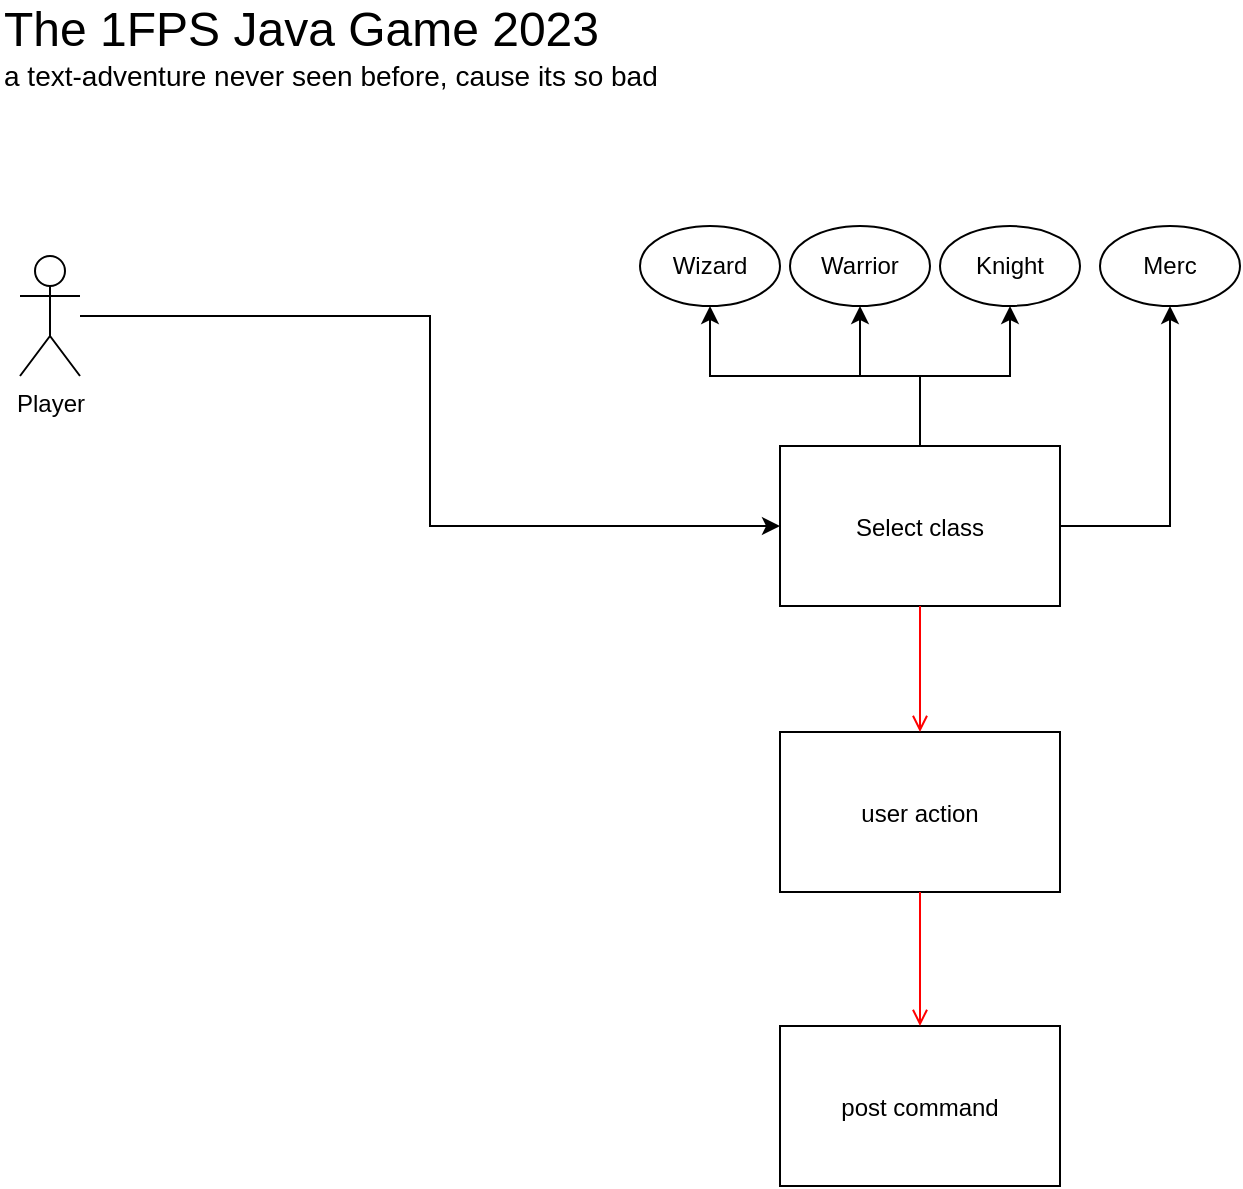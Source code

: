 <mxfile version="22.0.8" type="github">
  <diagram name="Page-1" id="e7e014a7-5840-1c2e-5031-d8a46d1fe8dd">
    <mxGraphModel dx="1025" dy="719" grid="1" gridSize="10" guides="1" tooltips="1" connect="1" arrows="1" fold="1" page="1" pageScale="1" pageWidth="1169" pageHeight="826" background="none" math="0" shadow="0">
      <root>
        <mxCell id="0" />
        <mxCell id="1" parent="0" />
        <mxCell id="KxmDBf08k_2V5Sk_drXI-68" style="edgeStyle=orthogonalEdgeStyle;rounded=0;orthogonalLoop=1;jettySize=auto;html=1;entryX=0.5;entryY=1;entryDx=0;entryDy=0;" edge="1" parent="1" source="KxmDBf08k_2V5Sk_drXI-44" target="KxmDBf08k_2V5Sk_drXI-54">
          <mxGeometry relative="1" as="geometry" />
        </mxCell>
        <mxCell id="KxmDBf08k_2V5Sk_drXI-69" style="edgeStyle=orthogonalEdgeStyle;rounded=0;orthogonalLoop=1;jettySize=auto;html=1;entryX=0.5;entryY=1;entryDx=0;entryDy=0;" edge="1" parent="1" source="KxmDBf08k_2V5Sk_drXI-44" target="KxmDBf08k_2V5Sk_drXI-65">
          <mxGeometry relative="1" as="geometry" />
        </mxCell>
        <mxCell id="KxmDBf08k_2V5Sk_drXI-70" style="edgeStyle=orthogonalEdgeStyle;rounded=0;orthogonalLoop=1;jettySize=auto;html=1;entryX=0.5;entryY=1;entryDx=0;entryDy=0;" edge="1" parent="1" source="KxmDBf08k_2V5Sk_drXI-44" target="KxmDBf08k_2V5Sk_drXI-66">
          <mxGeometry relative="1" as="geometry" />
        </mxCell>
        <mxCell id="KxmDBf08k_2V5Sk_drXI-71" style="edgeStyle=orthogonalEdgeStyle;rounded=0;orthogonalLoop=1;jettySize=auto;html=1;entryX=0.5;entryY=1;entryDx=0;entryDy=0;" edge="1" parent="1" source="KxmDBf08k_2V5Sk_drXI-44" target="KxmDBf08k_2V5Sk_drXI-67">
          <mxGeometry relative="1" as="geometry" />
        </mxCell>
        <mxCell id="KxmDBf08k_2V5Sk_drXI-44" value="Select class" style="" vertex="1" parent="1">
          <mxGeometry x="440" y="270" width="140" height="80" as="geometry" />
        </mxCell>
        <mxCell id="KxmDBf08k_2V5Sk_drXI-45" value="user action" style="" vertex="1" parent="1">
          <mxGeometry x="440" y="413" width="140" height="80" as="geometry" />
        </mxCell>
        <mxCell id="KxmDBf08k_2V5Sk_drXI-46" value="" style="endArrow=open;strokeColor=#FF0000;endFill=1;rounded=0" edge="1" parent="1" source="KxmDBf08k_2V5Sk_drXI-44" target="KxmDBf08k_2V5Sk_drXI-45">
          <mxGeometry relative="1" as="geometry" />
        </mxCell>
        <mxCell id="KxmDBf08k_2V5Sk_drXI-47" value="post command" style="" vertex="1" parent="1">
          <mxGeometry x="440" y="560" width="140" height="80" as="geometry" />
        </mxCell>
        <mxCell id="KxmDBf08k_2V5Sk_drXI-48" value="" style="endArrow=open;strokeColor=#FF0000;endFill=1;rounded=0" edge="1" parent="1" source="KxmDBf08k_2V5Sk_drXI-45" target="KxmDBf08k_2V5Sk_drXI-47">
          <mxGeometry relative="1" as="geometry" />
        </mxCell>
        <mxCell id="KxmDBf08k_2V5Sk_drXI-51" style="edgeStyle=orthogonalEdgeStyle;rounded=0;orthogonalLoop=1;jettySize=auto;html=1;entryX=0;entryY=0.5;entryDx=0;entryDy=0;" edge="1" parent="1" source="KxmDBf08k_2V5Sk_drXI-50" target="KxmDBf08k_2V5Sk_drXI-44">
          <mxGeometry relative="1" as="geometry" />
        </mxCell>
        <mxCell id="KxmDBf08k_2V5Sk_drXI-50" value="Player" style="shape=umlActor;verticalLabelPosition=bottom;verticalAlign=top;html=1;outlineConnect=0;" vertex="1" parent="1">
          <mxGeometry x="60" y="175" width="30" height="60" as="geometry" />
        </mxCell>
        <mxCell id="KxmDBf08k_2V5Sk_drXI-52" value="&lt;font&gt;&lt;font size=&quot;5&quot;&gt;The 1FPS Java Game 2023&lt;/font&gt;&lt;br&gt;&lt;font style=&quot;font-size: 14px;&quot;&gt;a text-adventure never seen before, cause its so bad&lt;/font&gt;&lt;br&gt;&lt;/font&gt;" style="text;html=1;strokeColor=none;fillColor=none;align=left;verticalAlign=middle;whiteSpace=wrap;rounded=0;" vertex="1" parent="1">
          <mxGeometry x="50" y="50" width="460" height="40" as="geometry" />
        </mxCell>
        <mxCell id="KxmDBf08k_2V5Sk_drXI-54" value="Wizard" style="ellipse;whiteSpace=wrap;html=1;" vertex="1" parent="1">
          <mxGeometry x="370" y="160" width="70" height="40" as="geometry" />
        </mxCell>
        <mxCell id="KxmDBf08k_2V5Sk_drXI-65" value="Warrior" style="ellipse;whiteSpace=wrap;html=1;" vertex="1" parent="1">
          <mxGeometry x="445" y="160" width="70" height="40" as="geometry" />
        </mxCell>
        <mxCell id="KxmDBf08k_2V5Sk_drXI-66" value="Knight" style="ellipse;whiteSpace=wrap;html=1;" vertex="1" parent="1">
          <mxGeometry x="520" y="160" width="70" height="40" as="geometry" />
        </mxCell>
        <mxCell id="KxmDBf08k_2V5Sk_drXI-67" value="Merc" style="ellipse;whiteSpace=wrap;html=1;" vertex="1" parent="1">
          <mxGeometry x="600" y="160" width="70" height="40" as="geometry" />
        </mxCell>
      </root>
    </mxGraphModel>
  </diagram>
</mxfile>
